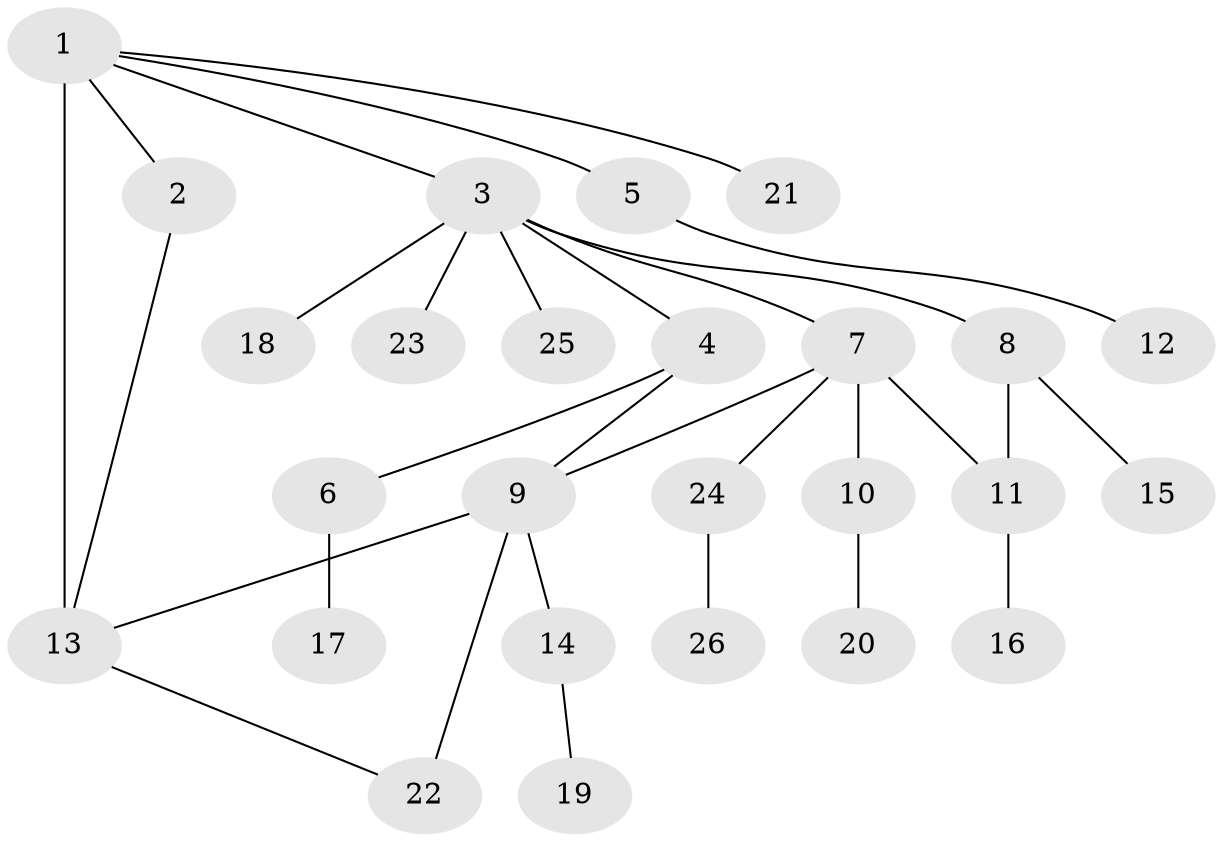 // original degree distribution, {12: 0.02, 3: 0.14, 8: 0.02, 4: 0.06, 1: 0.56, 6: 0.02, 2: 0.16, 5: 0.02}
// Generated by graph-tools (version 1.1) at 2025/35/03/09/25 02:35:51]
// undirected, 26 vertices, 30 edges
graph export_dot {
graph [start="1"]
  node [color=gray90,style=filled];
  1;
  2;
  3;
  4;
  5;
  6;
  7;
  8;
  9;
  10;
  11;
  12;
  13;
  14;
  15;
  16;
  17;
  18;
  19;
  20;
  21;
  22;
  23;
  24;
  25;
  26;
  1 -- 2 [weight=1.0];
  1 -- 3 [weight=1.0];
  1 -- 5 [weight=1.0];
  1 -- 13 [weight=7.0];
  1 -- 21 [weight=1.0];
  2 -- 13 [weight=1.0];
  3 -- 4 [weight=1.0];
  3 -- 7 [weight=1.0];
  3 -- 8 [weight=1.0];
  3 -- 18 [weight=1.0];
  3 -- 23 [weight=1.0];
  3 -- 25 [weight=1.0];
  4 -- 6 [weight=1.0];
  4 -- 9 [weight=1.0];
  5 -- 12 [weight=1.0];
  6 -- 17 [weight=2.0];
  7 -- 9 [weight=1.0];
  7 -- 10 [weight=1.0];
  7 -- 11 [weight=1.0];
  7 -- 24 [weight=1.0];
  8 -- 11 [weight=2.0];
  8 -- 15 [weight=1.0];
  9 -- 13 [weight=1.0];
  9 -- 14 [weight=1.0];
  9 -- 22 [weight=2.0];
  10 -- 20 [weight=1.0];
  11 -- 16 [weight=1.0];
  13 -- 22 [weight=1.0];
  14 -- 19 [weight=1.0];
  24 -- 26 [weight=1.0];
}
